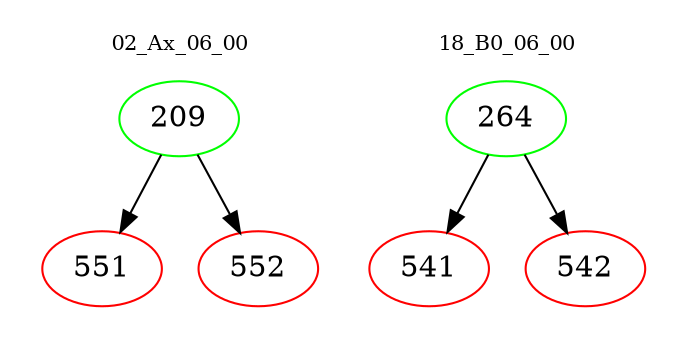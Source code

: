 digraph{
subgraph cluster_0 {
color = white
label = "02_Ax_06_00";
fontsize=10;
T0_209 [label="209", color="green"]
T0_209 -> T0_551 [color="black"]
T0_551 [label="551", color="red"]
T0_209 -> T0_552 [color="black"]
T0_552 [label="552", color="red"]
}
subgraph cluster_1 {
color = white
label = "18_B0_06_00";
fontsize=10;
T1_264 [label="264", color="green"]
T1_264 -> T1_541 [color="black"]
T1_541 [label="541", color="red"]
T1_264 -> T1_542 [color="black"]
T1_542 [label="542", color="red"]
}
}
